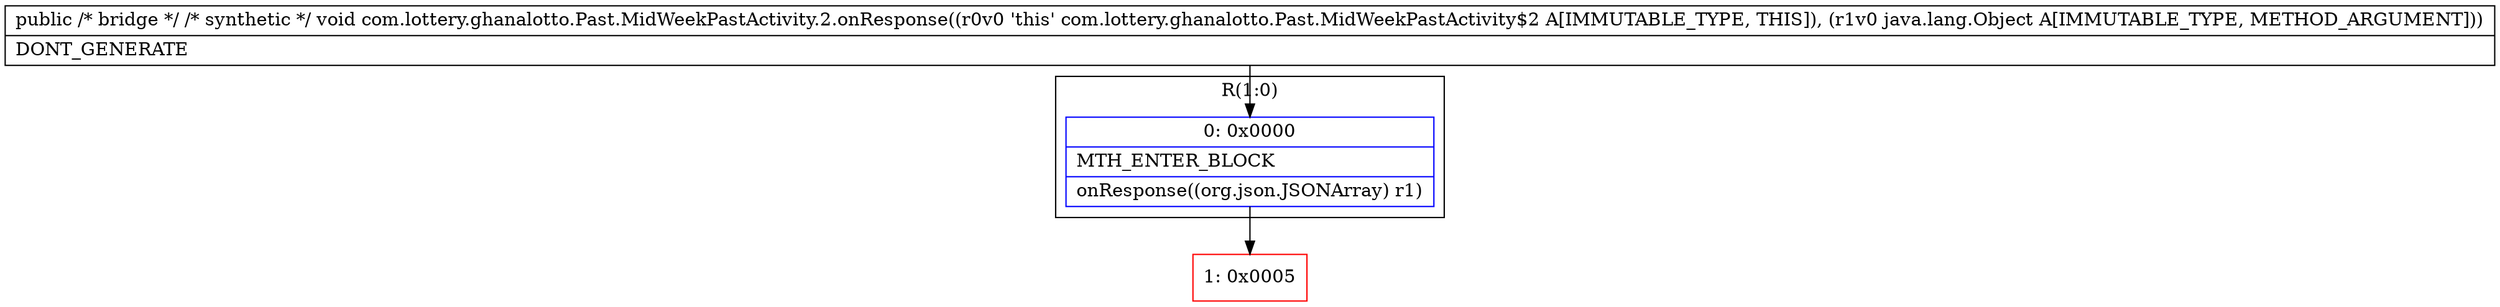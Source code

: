 digraph "CFG forcom.lottery.ghanalotto.Past.MidWeekPastActivity.2.onResponse(Ljava\/lang\/Object;)V" {
subgraph cluster_Region_879431653 {
label = "R(1:0)";
node [shape=record,color=blue];
Node_0 [shape=record,label="{0\:\ 0x0000|MTH_ENTER_BLOCK\l|onResponse((org.json.JSONArray) r1)\l}"];
}
Node_1 [shape=record,color=red,label="{1\:\ 0x0005}"];
MethodNode[shape=record,label="{public \/* bridge *\/ \/* synthetic *\/ void com.lottery.ghanalotto.Past.MidWeekPastActivity.2.onResponse((r0v0 'this' com.lottery.ghanalotto.Past.MidWeekPastActivity$2 A[IMMUTABLE_TYPE, THIS]), (r1v0 java.lang.Object A[IMMUTABLE_TYPE, METHOD_ARGUMENT]))  | DONT_GENERATE\l}"];
MethodNode -> Node_0;
Node_0 -> Node_1;
}

